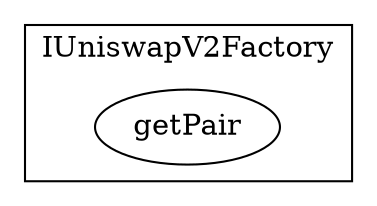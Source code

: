 strict digraph {
subgraph cluster_1221_IUniswapV2Factory {
label = "IUniswapV2Factory"
"1221_getPair" [label="getPair"]
}subgraph cluster_solidity {
label = "[Solidity]"
}
}